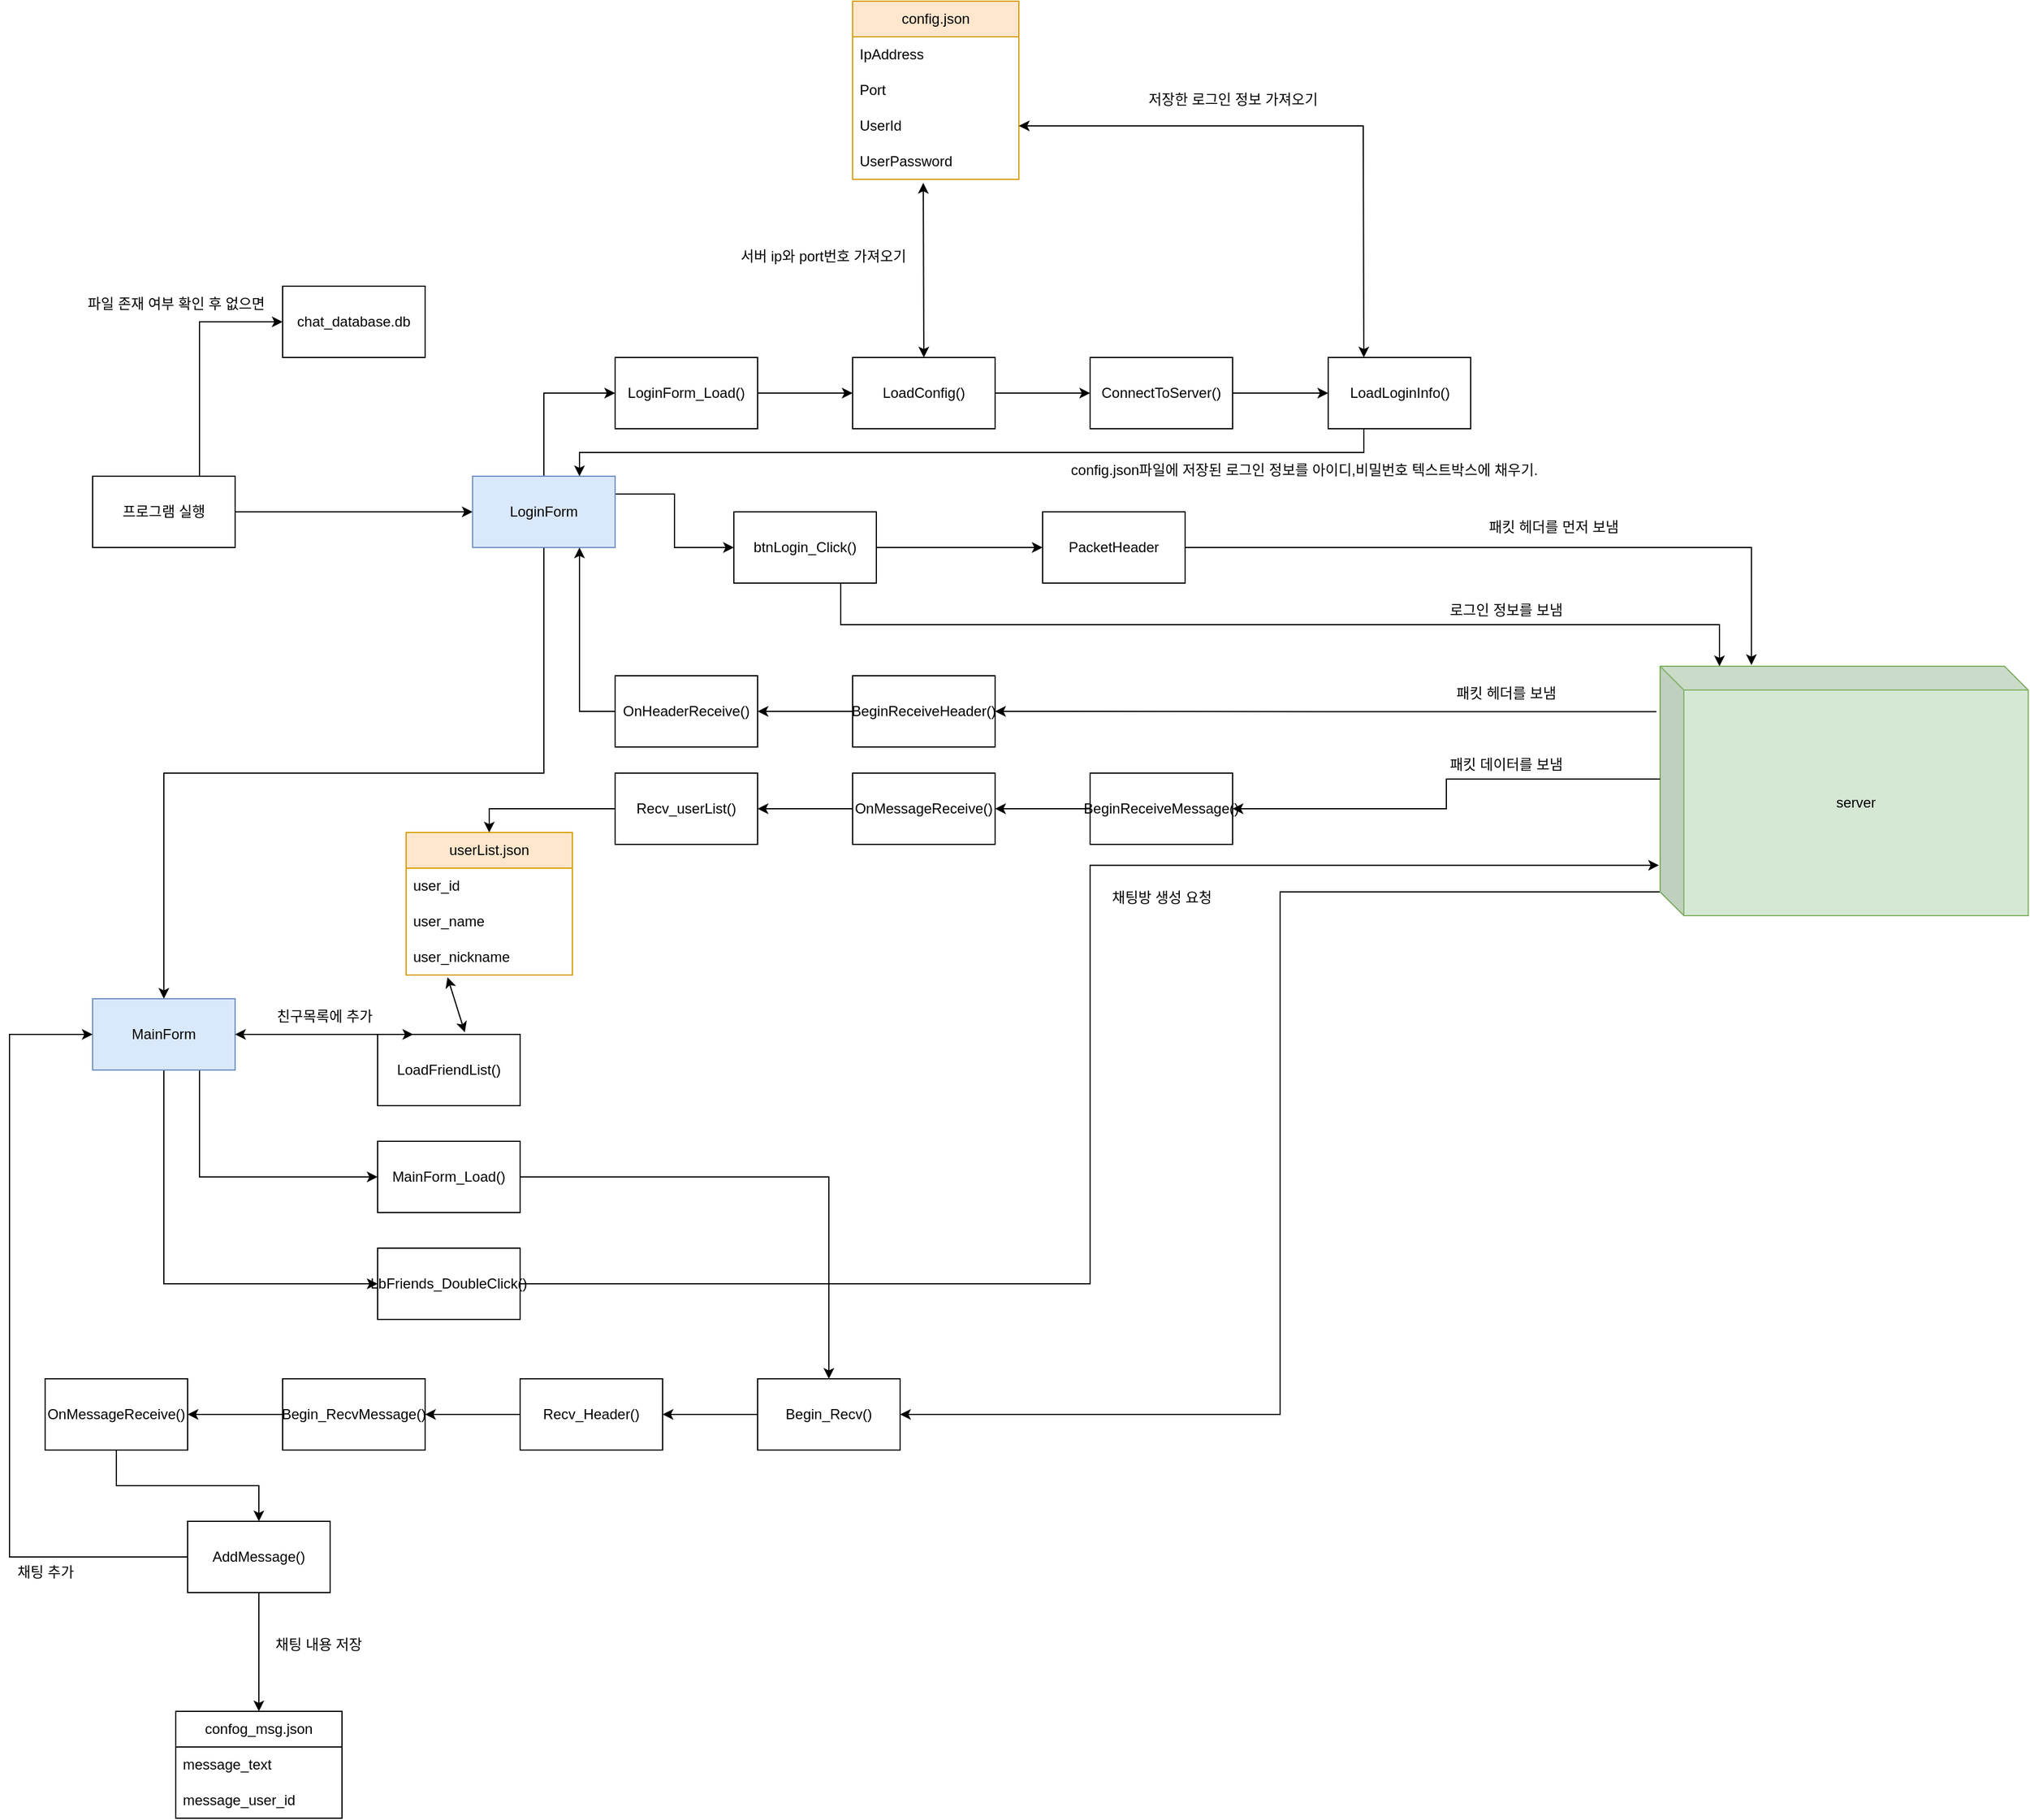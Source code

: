 <mxfile version="24.7.17">
  <diagram name="페이지-1" id="V_s3bP65iqHiBs8zzOLT">
    <mxGraphModel dx="1908" dy="2285" grid="1" gridSize="10" guides="1" tooltips="1" connect="1" arrows="1" fold="1" page="1" pageScale="1" pageWidth="827" pageHeight="1169" math="0" shadow="0">
      <root>
        <mxCell id="0" />
        <mxCell id="1" parent="0" />
        <mxCell id="mzE2esd1Xusgq2G4iC6E-4" style="edgeStyle=orthogonalEdgeStyle;rounded=0;orthogonalLoop=1;jettySize=auto;html=1;exitX=0.75;exitY=0;exitDx=0;exitDy=0;entryX=0;entryY=0.5;entryDx=0;entryDy=0;" edge="1" parent="1" source="mzE2esd1Xusgq2G4iC6E-1" target="mzE2esd1Xusgq2G4iC6E-2">
          <mxGeometry relative="1" as="geometry" />
        </mxCell>
        <mxCell id="mzE2esd1Xusgq2G4iC6E-14" style="edgeStyle=orthogonalEdgeStyle;rounded=0;orthogonalLoop=1;jettySize=auto;html=1;exitX=1;exitY=0.5;exitDx=0;exitDy=0;entryX=0;entryY=0.5;entryDx=0;entryDy=0;" edge="1" parent="1" source="mzE2esd1Xusgq2G4iC6E-1" target="mzE2esd1Xusgq2G4iC6E-12">
          <mxGeometry relative="1" as="geometry" />
        </mxCell>
        <mxCell id="mzE2esd1Xusgq2G4iC6E-1" value="프로그램 실행" style="rounded=0;whiteSpace=wrap;html=1;" vertex="1" parent="1">
          <mxGeometry x="80" y="200" width="120" height="60" as="geometry" />
        </mxCell>
        <mxCell id="mzE2esd1Xusgq2G4iC6E-2" value="chat_database.db" style="rounded=0;whiteSpace=wrap;html=1;" vertex="1" parent="1">
          <mxGeometry x="240" y="40" width="120" height="60" as="geometry" />
        </mxCell>
        <mxCell id="mzE2esd1Xusgq2G4iC6E-5" value="파일 존재 여부 확인 후 없으면" style="text;html=1;align=center;verticalAlign=middle;resizable=0;points=[];autosize=1;strokeColor=none;fillColor=none;" vertex="1" parent="1">
          <mxGeometry x="60" y="40" width="180" height="30" as="geometry" />
        </mxCell>
        <mxCell id="mzE2esd1Xusgq2G4iC6E-21" style="edgeStyle=orthogonalEdgeStyle;rounded=0;orthogonalLoop=1;jettySize=auto;html=1;exitX=0.5;exitY=0;exitDx=0;exitDy=0;entryX=0;entryY=0.5;entryDx=0;entryDy=0;" edge="1" parent="1" source="mzE2esd1Xusgq2G4iC6E-12" target="mzE2esd1Xusgq2G4iC6E-20">
          <mxGeometry relative="1" as="geometry" />
        </mxCell>
        <mxCell id="mzE2esd1Xusgq2G4iC6E-45" style="edgeStyle=orthogonalEdgeStyle;rounded=0;orthogonalLoop=1;jettySize=auto;html=1;exitX=1;exitY=0.25;exitDx=0;exitDy=0;entryX=0;entryY=0.5;entryDx=0;entryDy=0;" edge="1" parent="1" source="mzE2esd1Xusgq2G4iC6E-12" target="mzE2esd1Xusgq2G4iC6E-43">
          <mxGeometry relative="1" as="geometry" />
        </mxCell>
        <mxCell id="mzE2esd1Xusgq2G4iC6E-77" style="edgeStyle=orthogonalEdgeStyle;rounded=0;orthogonalLoop=1;jettySize=auto;html=1;exitX=0.5;exitY=1;exitDx=0;exitDy=0;entryX=0.5;entryY=0;entryDx=0;entryDy=0;" edge="1" parent="1" source="mzE2esd1Xusgq2G4iC6E-12" target="mzE2esd1Xusgq2G4iC6E-76">
          <mxGeometry relative="1" as="geometry" />
        </mxCell>
        <mxCell id="mzE2esd1Xusgq2G4iC6E-12" value="LoginForm" style="rounded=0;whiteSpace=wrap;html=1;fillColor=#dae8fc;strokeColor=#6c8ebf;" vertex="1" parent="1">
          <mxGeometry x="400" y="200" width="120" height="60" as="geometry" />
        </mxCell>
        <mxCell id="mzE2esd1Xusgq2G4iC6E-32" style="edgeStyle=orthogonalEdgeStyle;rounded=0;orthogonalLoop=1;jettySize=auto;html=1;exitX=1;exitY=0.5;exitDx=0;exitDy=0;entryX=0;entryY=0.5;entryDx=0;entryDy=0;" edge="1" parent="1" source="mzE2esd1Xusgq2G4iC6E-20" target="mzE2esd1Xusgq2G4iC6E-29">
          <mxGeometry relative="1" as="geometry" />
        </mxCell>
        <mxCell id="mzE2esd1Xusgq2G4iC6E-20" value="LoginForm_Load()" style="rounded=0;whiteSpace=wrap;html=1;" vertex="1" parent="1">
          <mxGeometry x="520" y="100" width="120" height="60" as="geometry" />
        </mxCell>
        <mxCell id="mzE2esd1Xusgq2G4iC6E-22" value="config.json" style="swimlane;fontStyle=0;childLayout=stackLayout;horizontal=1;startSize=30;horizontalStack=0;resizeParent=1;resizeParentMax=0;resizeLast=0;collapsible=1;marginBottom=0;whiteSpace=wrap;html=1;fillColor=#ffe6cc;strokeColor=#d79b00;" vertex="1" parent="1">
          <mxGeometry x="720" y="-200" width="140" height="150" as="geometry" />
        </mxCell>
        <mxCell id="mzE2esd1Xusgq2G4iC6E-23" value="IpAddress" style="text;strokeColor=none;fillColor=none;align=left;verticalAlign=middle;spacingLeft=4;spacingRight=4;overflow=hidden;points=[[0,0.5],[1,0.5]];portConstraint=eastwest;rotatable=0;whiteSpace=wrap;html=1;" vertex="1" parent="mzE2esd1Xusgq2G4iC6E-22">
          <mxGeometry y="30" width="140" height="30" as="geometry" />
        </mxCell>
        <mxCell id="mzE2esd1Xusgq2G4iC6E-24" value="Port" style="text;strokeColor=none;fillColor=none;align=left;verticalAlign=middle;spacingLeft=4;spacingRight=4;overflow=hidden;points=[[0,0.5],[1,0.5]];portConstraint=eastwest;rotatable=0;whiteSpace=wrap;html=1;" vertex="1" parent="mzE2esd1Xusgq2G4iC6E-22">
          <mxGeometry y="60" width="140" height="30" as="geometry" />
        </mxCell>
        <mxCell id="mzE2esd1Xusgq2G4iC6E-25" value="UserId" style="text;strokeColor=none;fillColor=none;align=left;verticalAlign=middle;spacingLeft=4;spacingRight=4;overflow=hidden;points=[[0,0.5],[1,0.5]];portConstraint=eastwest;rotatable=0;whiteSpace=wrap;html=1;" vertex="1" parent="mzE2esd1Xusgq2G4iC6E-22">
          <mxGeometry y="90" width="140" height="30" as="geometry" />
        </mxCell>
        <mxCell id="mzE2esd1Xusgq2G4iC6E-26" value="UserPassword" style="text;strokeColor=none;fillColor=none;align=left;verticalAlign=middle;spacingLeft=4;spacingRight=4;overflow=hidden;points=[[0,0.5],[1,0.5]];portConstraint=eastwest;rotatable=0;whiteSpace=wrap;html=1;" vertex="1" parent="mzE2esd1Xusgq2G4iC6E-22">
          <mxGeometry y="120" width="140" height="30" as="geometry" />
        </mxCell>
        <mxCell id="mzE2esd1Xusgq2G4iC6E-36" style="edgeStyle=orthogonalEdgeStyle;rounded=0;orthogonalLoop=1;jettySize=auto;html=1;exitX=1;exitY=0.5;exitDx=0;exitDy=0;entryX=0;entryY=0.5;entryDx=0;entryDy=0;" edge="1" parent="1" source="mzE2esd1Xusgq2G4iC6E-29" target="mzE2esd1Xusgq2G4iC6E-30">
          <mxGeometry relative="1" as="geometry" />
        </mxCell>
        <mxCell id="mzE2esd1Xusgq2G4iC6E-29" value="LoadConfig()" style="rounded=0;whiteSpace=wrap;html=1;" vertex="1" parent="1">
          <mxGeometry x="720" y="100" width="120" height="60" as="geometry" />
        </mxCell>
        <mxCell id="mzE2esd1Xusgq2G4iC6E-37" style="edgeStyle=orthogonalEdgeStyle;rounded=0;orthogonalLoop=1;jettySize=auto;html=1;exitX=1;exitY=0.5;exitDx=0;exitDy=0;entryX=0;entryY=0.5;entryDx=0;entryDy=0;" edge="1" parent="1" source="mzE2esd1Xusgq2G4iC6E-30" target="mzE2esd1Xusgq2G4iC6E-31">
          <mxGeometry relative="1" as="geometry" />
        </mxCell>
        <mxCell id="mzE2esd1Xusgq2G4iC6E-30" value="ConnectToServer()" style="rounded=0;whiteSpace=wrap;html=1;" vertex="1" parent="1">
          <mxGeometry x="920" y="100" width="120" height="60" as="geometry" />
        </mxCell>
        <mxCell id="mzE2esd1Xusgq2G4iC6E-41" style="edgeStyle=orthogonalEdgeStyle;rounded=0;orthogonalLoop=1;jettySize=auto;html=1;exitX=0.25;exitY=1;exitDx=0;exitDy=0;entryX=0.75;entryY=0;entryDx=0;entryDy=0;" edge="1" parent="1" source="mzE2esd1Xusgq2G4iC6E-31" target="mzE2esd1Xusgq2G4iC6E-12">
          <mxGeometry relative="1" as="geometry" />
        </mxCell>
        <mxCell id="mzE2esd1Xusgq2G4iC6E-31" value="LoadLoginInfo()" style="rounded=0;whiteSpace=wrap;html=1;" vertex="1" parent="1">
          <mxGeometry x="1120.5" y="100" width="120" height="60" as="geometry" />
        </mxCell>
        <mxCell id="mzE2esd1Xusgq2G4iC6E-34" value="서버 ip와 port번호 가져오기" style="text;html=1;align=center;verticalAlign=middle;resizable=0;points=[];autosize=1;strokeColor=none;fillColor=none;" vertex="1" parent="1">
          <mxGeometry x="610" width="170" height="30" as="geometry" />
        </mxCell>
        <mxCell id="mzE2esd1Xusgq2G4iC6E-35" value="" style="endArrow=classic;startArrow=classic;html=1;rounded=0;exitX=0.5;exitY=0;exitDx=0;exitDy=0;entryX=0.425;entryY=1.1;entryDx=0;entryDy=0;entryPerimeter=0;" edge="1" parent="1" source="mzE2esd1Xusgq2G4iC6E-29" target="mzE2esd1Xusgq2G4iC6E-26">
          <mxGeometry width="50" height="50" relative="1" as="geometry">
            <mxPoint x="790" y="80" as="sourcePoint" />
            <mxPoint x="790" y="-30" as="targetPoint" />
          </mxGeometry>
        </mxCell>
        <mxCell id="mzE2esd1Xusgq2G4iC6E-39" value="" style="endArrow=classic;startArrow=classic;html=1;rounded=0;entryX=0.25;entryY=0;entryDx=0;entryDy=0;exitX=1;exitY=0.5;exitDx=0;exitDy=0;" edge="1" parent="1" source="mzE2esd1Xusgq2G4iC6E-25" target="mzE2esd1Xusgq2G4iC6E-31">
          <mxGeometry width="50" height="50" relative="1" as="geometry">
            <mxPoint x="790" y="80" as="sourcePoint" />
            <mxPoint x="840" y="30" as="targetPoint" />
            <Array as="points">
              <mxPoint x="1150" y="-95" />
            </Array>
          </mxGeometry>
        </mxCell>
        <mxCell id="mzE2esd1Xusgq2G4iC6E-40" value="저장한 로그인 정보 가져오기" style="text;html=1;align=center;verticalAlign=middle;resizable=0;points=[];autosize=1;strokeColor=none;fillColor=none;" vertex="1" parent="1">
          <mxGeometry x="950" y="-132" width="180" height="30" as="geometry" />
        </mxCell>
        <mxCell id="mzE2esd1Xusgq2G4iC6E-42" value="config.json파일에 저장된 로그인 정보를 아이디,비밀번호 텍스트박스에 채우기." style="text;html=1;align=center;verticalAlign=middle;resizable=0;points=[];autosize=1;strokeColor=none;fillColor=none;" vertex="1" parent="1">
          <mxGeometry x="880" y="180" width="440" height="30" as="geometry" />
        </mxCell>
        <mxCell id="mzE2esd1Xusgq2G4iC6E-50" style="edgeStyle=orthogonalEdgeStyle;rounded=0;orthogonalLoop=1;jettySize=auto;html=1;exitX=1;exitY=0.5;exitDx=0;exitDy=0;entryX=0;entryY=0.5;entryDx=0;entryDy=0;" edge="1" parent="1" source="mzE2esd1Xusgq2G4iC6E-43" target="mzE2esd1Xusgq2G4iC6E-46">
          <mxGeometry relative="1" as="geometry" />
        </mxCell>
        <mxCell id="mzE2esd1Xusgq2G4iC6E-43" value="btnLogin_Click()" style="rounded=0;whiteSpace=wrap;html=1;" vertex="1" parent="1">
          <mxGeometry x="620" y="230" width="120" height="60" as="geometry" />
        </mxCell>
        <mxCell id="mzE2esd1Xusgq2G4iC6E-57" style="edgeStyle=orthogonalEdgeStyle;rounded=0;orthogonalLoop=1;jettySize=auto;html=1;exitX=-0.01;exitY=0.182;exitDx=0;exitDy=0;exitPerimeter=0;entryX=1;entryY=0.5;entryDx=0;entryDy=0;" edge="1" parent="1" source="mzE2esd1Xusgq2G4iC6E-44" target="mzE2esd1Xusgq2G4iC6E-62">
          <mxGeometry relative="1" as="geometry">
            <mxPoint x="750" y="398" as="targetPoint" />
          </mxGeometry>
        </mxCell>
        <mxCell id="mzE2esd1Xusgq2G4iC6E-97" style="edgeStyle=orthogonalEdgeStyle;rounded=0;orthogonalLoop=1;jettySize=auto;html=1;exitX=0;exitY=0;exitDx=0;exitDy=190;exitPerimeter=0;entryX=1;entryY=0.5;entryDx=0;entryDy=0;" edge="1" parent="1" source="mzE2esd1Xusgq2G4iC6E-44" target="mzE2esd1Xusgq2G4iC6E-91">
          <mxGeometry relative="1" as="geometry" />
        </mxCell>
        <mxCell id="mzE2esd1Xusgq2G4iC6E-44" value="server" style="shape=cube;whiteSpace=wrap;html=1;boundedLbl=1;backgroundOutline=1;darkOpacity=0.05;darkOpacity2=0.1;fillColor=#d5e8d4;strokeColor=#82b366;" vertex="1" parent="1">
          <mxGeometry x="1400" y="360" width="310" height="210" as="geometry" />
        </mxCell>
        <mxCell id="mzE2esd1Xusgq2G4iC6E-46" value="PacketHeader" style="rounded=0;whiteSpace=wrap;html=1;" vertex="1" parent="1">
          <mxGeometry x="880" y="230" width="120" height="60" as="geometry" />
        </mxCell>
        <mxCell id="mzE2esd1Xusgq2G4iC6E-51" style="edgeStyle=orthogonalEdgeStyle;rounded=0;orthogonalLoop=1;jettySize=auto;html=1;exitX=1;exitY=0.5;exitDx=0;exitDy=0;entryX=0.248;entryY=-0.005;entryDx=0;entryDy=0;entryPerimeter=0;" edge="1" parent="1" source="mzE2esd1Xusgq2G4iC6E-46" target="mzE2esd1Xusgq2G4iC6E-44">
          <mxGeometry relative="1" as="geometry" />
        </mxCell>
        <mxCell id="mzE2esd1Xusgq2G4iC6E-52" style="edgeStyle=orthogonalEdgeStyle;rounded=0;orthogonalLoop=1;jettySize=auto;html=1;exitX=0.75;exitY=1;exitDx=0;exitDy=0;entryX=0;entryY=0;entryDx=50.0;entryDy=0;entryPerimeter=0;" edge="1" parent="1" source="mzE2esd1Xusgq2G4iC6E-43" target="mzE2esd1Xusgq2G4iC6E-44">
          <mxGeometry relative="1" as="geometry" />
        </mxCell>
        <mxCell id="mzE2esd1Xusgq2G4iC6E-53" value="패킷 헤더를 먼저 보냄" style="text;html=1;align=center;verticalAlign=middle;resizable=0;points=[];autosize=1;strokeColor=none;fillColor=none;" vertex="1" parent="1">
          <mxGeometry x="1240" y="228" width="140" height="30" as="geometry" />
        </mxCell>
        <mxCell id="mzE2esd1Xusgq2G4iC6E-54" value="로그인 정보를 보냄" style="text;html=1;align=center;verticalAlign=middle;resizable=0;points=[];autosize=1;strokeColor=none;fillColor=none;" vertex="1" parent="1">
          <mxGeometry x="1205" y="298" width="130" height="30" as="geometry" />
        </mxCell>
        <mxCell id="mzE2esd1Xusgq2G4iC6E-58" style="edgeStyle=orthogonalEdgeStyle;rounded=0;orthogonalLoop=1;jettySize=auto;html=1;exitX=0;exitY=0;exitDx=0;exitDy=95;exitPerimeter=0;" edge="1" parent="1" source="mzE2esd1Xusgq2G4iC6E-44" target="mzE2esd1Xusgq2G4iC6E-66">
          <mxGeometry relative="1" as="geometry">
            <mxPoint x="620" y="465" as="targetPoint" />
          </mxGeometry>
        </mxCell>
        <mxCell id="mzE2esd1Xusgq2G4iC6E-60" value="패킷 헤더를 보냄" style="text;html=1;align=center;verticalAlign=middle;resizable=0;points=[];autosize=1;strokeColor=none;fillColor=none;" vertex="1" parent="1">
          <mxGeometry x="1215" y="368" width="110" height="30" as="geometry" />
        </mxCell>
        <mxCell id="mzE2esd1Xusgq2G4iC6E-61" value="패킷 데이터를 보냄" style="text;html=1;align=center;verticalAlign=middle;resizable=0;points=[];autosize=1;strokeColor=none;fillColor=none;" vertex="1" parent="1">
          <mxGeometry x="1205" y="428" width="130" height="30" as="geometry" />
        </mxCell>
        <mxCell id="mzE2esd1Xusgq2G4iC6E-64" style="edgeStyle=orthogonalEdgeStyle;rounded=0;orthogonalLoop=1;jettySize=auto;html=1;exitX=0;exitY=0.5;exitDx=0;exitDy=0;entryX=1;entryY=0.5;entryDx=0;entryDy=0;" edge="1" parent="1" source="mzE2esd1Xusgq2G4iC6E-62" target="mzE2esd1Xusgq2G4iC6E-63">
          <mxGeometry relative="1" as="geometry" />
        </mxCell>
        <mxCell id="mzE2esd1Xusgq2G4iC6E-62" value="BeginReceiveHeader()" style="rounded=0;whiteSpace=wrap;html=1;" vertex="1" parent="1">
          <mxGeometry x="720" y="368" width="120" height="60" as="geometry" />
        </mxCell>
        <mxCell id="mzE2esd1Xusgq2G4iC6E-65" style="edgeStyle=orthogonalEdgeStyle;rounded=0;orthogonalLoop=1;jettySize=auto;html=1;exitX=0;exitY=0.5;exitDx=0;exitDy=0;entryX=0.75;entryY=1;entryDx=0;entryDy=0;" edge="1" parent="1" source="mzE2esd1Xusgq2G4iC6E-63" target="mzE2esd1Xusgq2G4iC6E-12">
          <mxGeometry relative="1" as="geometry" />
        </mxCell>
        <mxCell id="mzE2esd1Xusgq2G4iC6E-63" value="OnHeaderReceive()" style="rounded=0;whiteSpace=wrap;html=1;" vertex="1" parent="1">
          <mxGeometry x="520" y="368" width="120" height="60" as="geometry" />
        </mxCell>
        <mxCell id="mzE2esd1Xusgq2G4iC6E-68" style="edgeStyle=orthogonalEdgeStyle;rounded=0;orthogonalLoop=1;jettySize=auto;html=1;exitX=0;exitY=0.5;exitDx=0;exitDy=0;entryX=1;entryY=0.5;entryDx=0;entryDy=0;" edge="1" parent="1" source="mzE2esd1Xusgq2G4iC6E-66" target="mzE2esd1Xusgq2G4iC6E-67">
          <mxGeometry relative="1" as="geometry" />
        </mxCell>
        <mxCell id="mzE2esd1Xusgq2G4iC6E-66" value="BeginReceiveMessage()" style="rounded=0;whiteSpace=wrap;html=1;" vertex="1" parent="1">
          <mxGeometry x="920" y="450" width="120" height="60" as="geometry" />
        </mxCell>
        <mxCell id="mzE2esd1Xusgq2G4iC6E-70" style="edgeStyle=orthogonalEdgeStyle;rounded=0;orthogonalLoop=1;jettySize=auto;html=1;exitX=0;exitY=0.5;exitDx=0;exitDy=0;entryX=1;entryY=0.5;entryDx=0;entryDy=0;" edge="1" parent="1" source="mzE2esd1Xusgq2G4iC6E-67" target="mzE2esd1Xusgq2G4iC6E-69">
          <mxGeometry relative="1" as="geometry" />
        </mxCell>
        <mxCell id="mzE2esd1Xusgq2G4iC6E-67" value="OnMessageReceive()" style="rounded=0;whiteSpace=wrap;html=1;" vertex="1" parent="1">
          <mxGeometry x="720" y="450" width="120" height="60" as="geometry" />
        </mxCell>
        <mxCell id="mzE2esd1Xusgq2G4iC6E-75" style="edgeStyle=orthogonalEdgeStyle;rounded=0;orthogonalLoop=1;jettySize=auto;html=1;exitX=0;exitY=0.5;exitDx=0;exitDy=0;entryX=0.5;entryY=0;entryDx=0;entryDy=0;" edge="1" parent="1" source="mzE2esd1Xusgq2G4iC6E-69" target="mzE2esd1Xusgq2G4iC6E-71">
          <mxGeometry relative="1" as="geometry" />
        </mxCell>
        <mxCell id="mzE2esd1Xusgq2G4iC6E-69" value="Recv_userList()" style="rounded=0;whiteSpace=wrap;html=1;" vertex="1" parent="1">
          <mxGeometry x="520" y="450" width="120" height="60" as="geometry" />
        </mxCell>
        <mxCell id="mzE2esd1Xusgq2G4iC6E-71" value="userList.json" style="swimlane;fontStyle=0;childLayout=stackLayout;horizontal=1;startSize=30;horizontalStack=0;resizeParent=1;resizeParentMax=0;resizeLast=0;collapsible=1;marginBottom=0;whiteSpace=wrap;html=1;fillColor=#ffe6cc;strokeColor=#d79b00;" vertex="1" parent="1">
          <mxGeometry x="344" y="500" width="140" height="120" as="geometry" />
        </mxCell>
        <mxCell id="mzE2esd1Xusgq2G4iC6E-72" value="user_id" style="text;strokeColor=none;fillColor=none;align=left;verticalAlign=middle;spacingLeft=4;spacingRight=4;overflow=hidden;points=[[0,0.5],[1,0.5]];portConstraint=eastwest;rotatable=0;whiteSpace=wrap;html=1;" vertex="1" parent="mzE2esd1Xusgq2G4iC6E-71">
          <mxGeometry y="30" width="140" height="30" as="geometry" />
        </mxCell>
        <mxCell id="mzE2esd1Xusgq2G4iC6E-73" value="user_name" style="text;strokeColor=none;fillColor=none;align=left;verticalAlign=middle;spacingLeft=4;spacingRight=4;overflow=hidden;points=[[0,0.5],[1,0.5]];portConstraint=eastwest;rotatable=0;whiteSpace=wrap;html=1;" vertex="1" parent="mzE2esd1Xusgq2G4iC6E-71">
          <mxGeometry y="60" width="140" height="30" as="geometry" />
        </mxCell>
        <mxCell id="mzE2esd1Xusgq2G4iC6E-74" value="user_nickname" style="text;strokeColor=none;fillColor=none;align=left;verticalAlign=middle;spacingLeft=4;spacingRight=4;overflow=hidden;points=[[0,0.5],[1,0.5]];portConstraint=eastwest;rotatable=0;whiteSpace=wrap;html=1;" vertex="1" parent="mzE2esd1Xusgq2G4iC6E-71">
          <mxGeometry y="90" width="140" height="30" as="geometry" />
        </mxCell>
        <mxCell id="mzE2esd1Xusgq2G4iC6E-90" style="edgeStyle=orthogonalEdgeStyle;rounded=0;orthogonalLoop=1;jettySize=auto;html=1;exitX=0.75;exitY=1;exitDx=0;exitDy=0;entryX=0;entryY=0.5;entryDx=0;entryDy=0;" edge="1" parent="1" source="mzE2esd1Xusgq2G4iC6E-76" target="mzE2esd1Xusgq2G4iC6E-89">
          <mxGeometry relative="1" as="geometry" />
        </mxCell>
        <mxCell id="mzE2esd1Xusgq2G4iC6E-94" style="edgeStyle=orthogonalEdgeStyle;rounded=0;orthogonalLoop=1;jettySize=auto;html=1;exitX=0.5;exitY=1;exitDx=0;exitDy=0;entryX=0;entryY=0.5;entryDx=0;entryDy=0;" edge="1" parent="1" source="mzE2esd1Xusgq2G4iC6E-76" target="mzE2esd1Xusgq2G4iC6E-93">
          <mxGeometry relative="1" as="geometry" />
        </mxCell>
        <mxCell id="mzE2esd1Xusgq2G4iC6E-76" value="MainForm" style="rounded=0;whiteSpace=wrap;html=1;fillColor=#dae8fc;strokeColor=#6c8ebf;" vertex="1" parent="1">
          <mxGeometry x="80" y="640" width="120" height="60" as="geometry" />
        </mxCell>
        <mxCell id="mzE2esd1Xusgq2G4iC6E-78" value="LoadFriendList()" style="rounded=0;whiteSpace=wrap;html=1;" vertex="1" parent="1">
          <mxGeometry x="320" y="670" width="120" height="60" as="geometry" />
        </mxCell>
        <mxCell id="mzE2esd1Xusgq2G4iC6E-84" value="" style="endArrow=classic;startArrow=classic;html=1;rounded=0;entryX=0.249;entryY=1.062;entryDx=0;entryDy=0;entryPerimeter=0;exitX=0.612;exitY=-0.029;exitDx=0;exitDy=0;exitPerimeter=0;" edge="1" parent="1" source="mzE2esd1Xusgq2G4iC6E-78" target="mzE2esd1Xusgq2G4iC6E-74">
          <mxGeometry width="50" height="50" relative="1" as="geometry">
            <mxPoint x="540" y="830" as="sourcePoint" />
            <mxPoint x="590" y="780" as="targetPoint" />
          </mxGeometry>
        </mxCell>
        <mxCell id="mzE2esd1Xusgq2G4iC6E-86" value="" style="endArrow=classic;startArrow=classic;html=1;rounded=0;entryX=0.25;entryY=0;entryDx=0;entryDy=0;exitX=1;exitY=0.5;exitDx=0;exitDy=0;" edge="1" parent="1" source="mzE2esd1Xusgq2G4iC6E-76" target="mzE2esd1Xusgq2G4iC6E-78">
          <mxGeometry width="50" height="50" relative="1" as="geometry">
            <mxPoint x="540" y="830" as="sourcePoint" />
            <mxPoint x="590" y="780" as="targetPoint" />
          </mxGeometry>
        </mxCell>
        <mxCell id="mzE2esd1Xusgq2G4iC6E-87" value="친구목록에 추가" style="text;html=1;align=center;verticalAlign=middle;resizable=0;points=[];autosize=1;strokeColor=none;fillColor=none;" vertex="1" parent="1">
          <mxGeometry x="220" y="640" width="110" height="30" as="geometry" />
        </mxCell>
        <mxCell id="mzE2esd1Xusgq2G4iC6E-92" style="edgeStyle=orthogonalEdgeStyle;rounded=0;orthogonalLoop=1;jettySize=auto;html=1;exitX=1;exitY=0.5;exitDx=0;exitDy=0;entryX=0.5;entryY=0;entryDx=0;entryDy=0;" edge="1" parent="1" source="mzE2esd1Xusgq2G4iC6E-89" target="mzE2esd1Xusgq2G4iC6E-91">
          <mxGeometry relative="1" as="geometry" />
        </mxCell>
        <mxCell id="mzE2esd1Xusgq2G4iC6E-89" value="MainForm_Load()" style="rounded=0;whiteSpace=wrap;html=1;" vertex="1" parent="1">
          <mxGeometry x="320" y="760" width="120" height="60" as="geometry" />
        </mxCell>
        <mxCell id="mzE2esd1Xusgq2G4iC6E-105" style="edgeStyle=orthogonalEdgeStyle;rounded=0;orthogonalLoop=1;jettySize=auto;html=1;exitX=0;exitY=0.5;exitDx=0;exitDy=0;entryX=1;entryY=0.5;entryDx=0;entryDy=0;" edge="1" parent="1" source="mzE2esd1Xusgq2G4iC6E-91" target="mzE2esd1Xusgq2G4iC6E-99">
          <mxGeometry relative="1" as="geometry" />
        </mxCell>
        <mxCell id="mzE2esd1Xusgq2G4iC6E-91" value="Begin_Recv()" style="rounded=0;whiteSpace=wrap;html=1;" vertex="1" parent="1">
          <mxGeometry x="640" y="960" width="120" height="60" as="geometry" />
        </mxCell>
        <mxCell id="mzE2esd1Xusgq2G4iC6E-93" value="LbFriends_DoubleClick()" style="rounded=0;whiteSpace=wrap;html=1;" vertex="1" parent="1">
          <mxGeometry x="320" y="850" width="120" height="60" as="geometry" />
        </mxCell>
        <mxCell id="mzE2esd1Xusgq2G4iC6E-95" style="edgeStyle=orthogonalEdgeStyle;rounded=0;orthogonalLoop=1;jettySize=auto;html=1;exitX=1;exitY=0.5;exitDx=0;exitDy=0;entryX=-0.003;entryY=0.798;entryDx=0;entryDy=0;entryPerimeter=0;" edge="1" parent="1" source="mzE2esd1Xusgq2G4iC6E-93" target="mzE2esd1Xusgq2G4iC6E-44">
          <mxGeometry relative="1" as="geometry" />
        </mxCell>
        <mxCell id="mzE2esd1Xusgq2G4iC6E-96" value="채팅방 생성 요청" style="text;html=1;align=center;verticalAlign=middle;resizable=0;points=[];autosize=1;strokeColor=none;fillColor=none;" vertex="1" parent="1">
          <mxGeometry x="925" y="540" width="110" height="30" as="geometry" />
        </mxCell>
        <mxCell id="mzE2esd1Xusgq2G4iC6E-106" style="edgeStyle=orthogonalEdgeStyle;rounded=0;orthogonalLoop=1;jettySize=auto;html=1;exitX=0;exitY=0.5;exitDx=0;exitDy=0;entryX=1;entryY=0.5;entryDx=0;entryDy=0;" edge="1" parent="1" source="mzE2esd1Xusgq2G4iC6E-99" target="mzE2esd1Xusgq2G4iC6E-100">
          <mxGeometry relative="1" as="geometry" />
        </mxCell>
        <mxCell id="mzE2esd1Xusgq2G4iC6E-99" value="Recv_Header()" style="rounded=0;whiteSpace=wrap;html=1;" vertex="1" parent="1">
          <mxGeometry x="440" y="960" width="120" height="60" as="geometry" />
        </mxCell>
        <mxCell id="mzE2esd1Xusgq2G4iC6E-107" style="edgeStyle=orthogonalEdgeStyle;rounded=0;orthogonalLoop=1;jettySize=auto;html=1;exitX=0;exitY=0.5;exitDx=0;exitDy=0;entryX=1;entryY=0.5;entryDx=0;entryDy=0;" edge="1" parent="1" source="mzE2esd1Xusgq2G4iC6E-100" target="mzE2esd1Xusgq2G4iC6E-101">
          <mxGeometry relative="1" as="geometry" />
        </mxCell>
        <mxCell id="mzE2esd1Xusgq2G4iC6E-100" value="Begin_RecvMessage()" style="rounded=0;whiteSpace=wrap;html=1;" vertex="1" parent="1">
          <mxGeometry x="240" y="960" width="120" height="60" as="geometry" />
        </mxCell>
        <mxCell id="mzE2esd1Xusgq2G4iC6E-103" style="edgeStyle=orthogonalEdgeStyle;rounded=0;orthogonalLoop=1;jettySize=auto;html=1;exitX=0.5;exitY=1;exitDx=0;exitDy=0;entryX=0.5;entryY=0;entryDx=0;entryDy=0;" edge="1" parent="1" source="mzE2esd1Xusgq2G4iC6E-101" target="mzE2esd1Xusgq2G4iC6E-102">
          <mxGeometry relative="1" as="geometry" />
        </mxCell>
        <mxCell id="mzE2esd1Xusgq2G4iC6E-101" value="OnMessageReceive()" style="rounded=0;whiteSpace=wrap;html=1;" vertex="1" parent="1">
          <mxGeometry x="40" y="960" width="120" height="60" as="geometry" />
        </mxCell>
        <mxCell id="mzE2esd1Xusgq2G4iC6E-104" style="edgeStyle=orthogonalEdgeStyle;rounded=0;orthogonalLoop=1;jettySize=auto;html=1;exitX=0;exitY=0.5;exitDx=0;exitDy=0;entryX=0;entryY=0.5;entryDx=0;entryDy=0;" edge="1" parent="1" source="mzE2esd1Xusgq2G4iC6E-102" target="mzE2esd1Xusgq2G4iC6E-76">
          <mxGeometry relative="1" as="geometry">
            <Array as="points">
              <mxPoint x="10" y="1110" />
              <mxPoint x="10" y="670" />
            </Array>
          </mxGeometry>
        </mxCell>
        <mxCell id="mzE2esd1Xusgq2G4iC6E-114" style="edgeStyle=orthogonalEdgeStyle;rounded=0;orthogonalLoop=1;jettySize=auto;html=1;exitX=0.5;exitY=1;exitDx=0;exitDy=0;entryX=0.5;entryY=0;entryDx=0;entryDy=0;" edge="1" parent="1" source="mzE2esd1Xusgq2G4iC6E-102" target="mzE2esd1Xusgq2G4iC6E-110">
          <mxGeometry relative="1" as="geometry" />
        </mxCell>
        <mxCell id="mzE2esd1Xusgq2G4iC6E-102" value="AddMessage()" style="rounded=0;whiteSpace=wrap;html=1;" vertex="1" parent="1">
          <mxGeometry x="160" y="1080" width="120" height="60" as="geometry" />
        </mxCell>
        <mxCell id="mzE2esd1Xusgq2G4iC6E-108" value="채팅 추가" style="text;html=1;align=center;verticalAlign=middle;resizable=0;points=[];autosize=1;strokeColor=none;fillColor=none;" vertex="1" parent="1">
          <mxGeometry x="5" y="1108" width="70" height="30" as="geometry" />
        </mxCell>
        <mxCell id="mzE2esd1Xusgq2G4iC6E-110" value="confog_msg.json" style="swimlane;fontStyle=0;childLayout=stackLayout;horizontal=1;startSize=30;horizontalStack=0;resizeParent=1;resizeParentMax=0;resizeLast=0;collapsible=1;marginBottom=0;whiteSpace=wrap;html=1;" vertex="1" parent="1">
          <mxGeometry x="150" y="1240" width="140" height="90" as="geometry" />
        </mxCell>
        <mxCell id="mzE2esd1Xusgq2G4iC6E-111" value="message_text" style="text;strokeColor=none;fillColor=none;align=left;verticalAlign=middle;spacingLeft=4;spacingRight=4;overflow=hidden;points=[[0,0.5],[1,0.5]];portConstraint=eastwest;rotatable=0;whiteSpace=wrap;html=1;" vertex="1" parent="mzE2esd1Xusgq2G4iC6E-110">
          <mxGeometry y="30" width="140" height="30" as="geometry" />
        </mxCell>
        <mxCell id="mzE2esd1Xusgq2G4iC6E-112" value="message_user_id" style="text;strokeColor=none;fillColor=none;align=left;verticalAlign=middle;spacingLeft=4;spacingRight=4;overflow=hidden;points=[[0,0.5],[1,0.5]];portConstraint=eastwest;rotatable=0;whiteSpace=wrap;html=1;" vertex="1" parent="mzE2esd1Xusgq2G4iC6E-110">
          <mxGeometry y="60" width="140" height="30" as="geometry" />
        </mxCell>
        <mxCell id="mzE2esd1Xusgq2G4iC6E-115" value="채팅 내용 저장" style="text;html=1;align=center;verticalAlign=middle;resizable=0;points=[];autosize=1;strokeColor=none;fillColor=none;" vertex="1" parent="1">
          <mxGeometry x="220" y="1169" width="100" height="30" as="geometry" />
        </mxCell>
      </root>
    </mxGraphModel>
  </diagram>
</mxfile>
